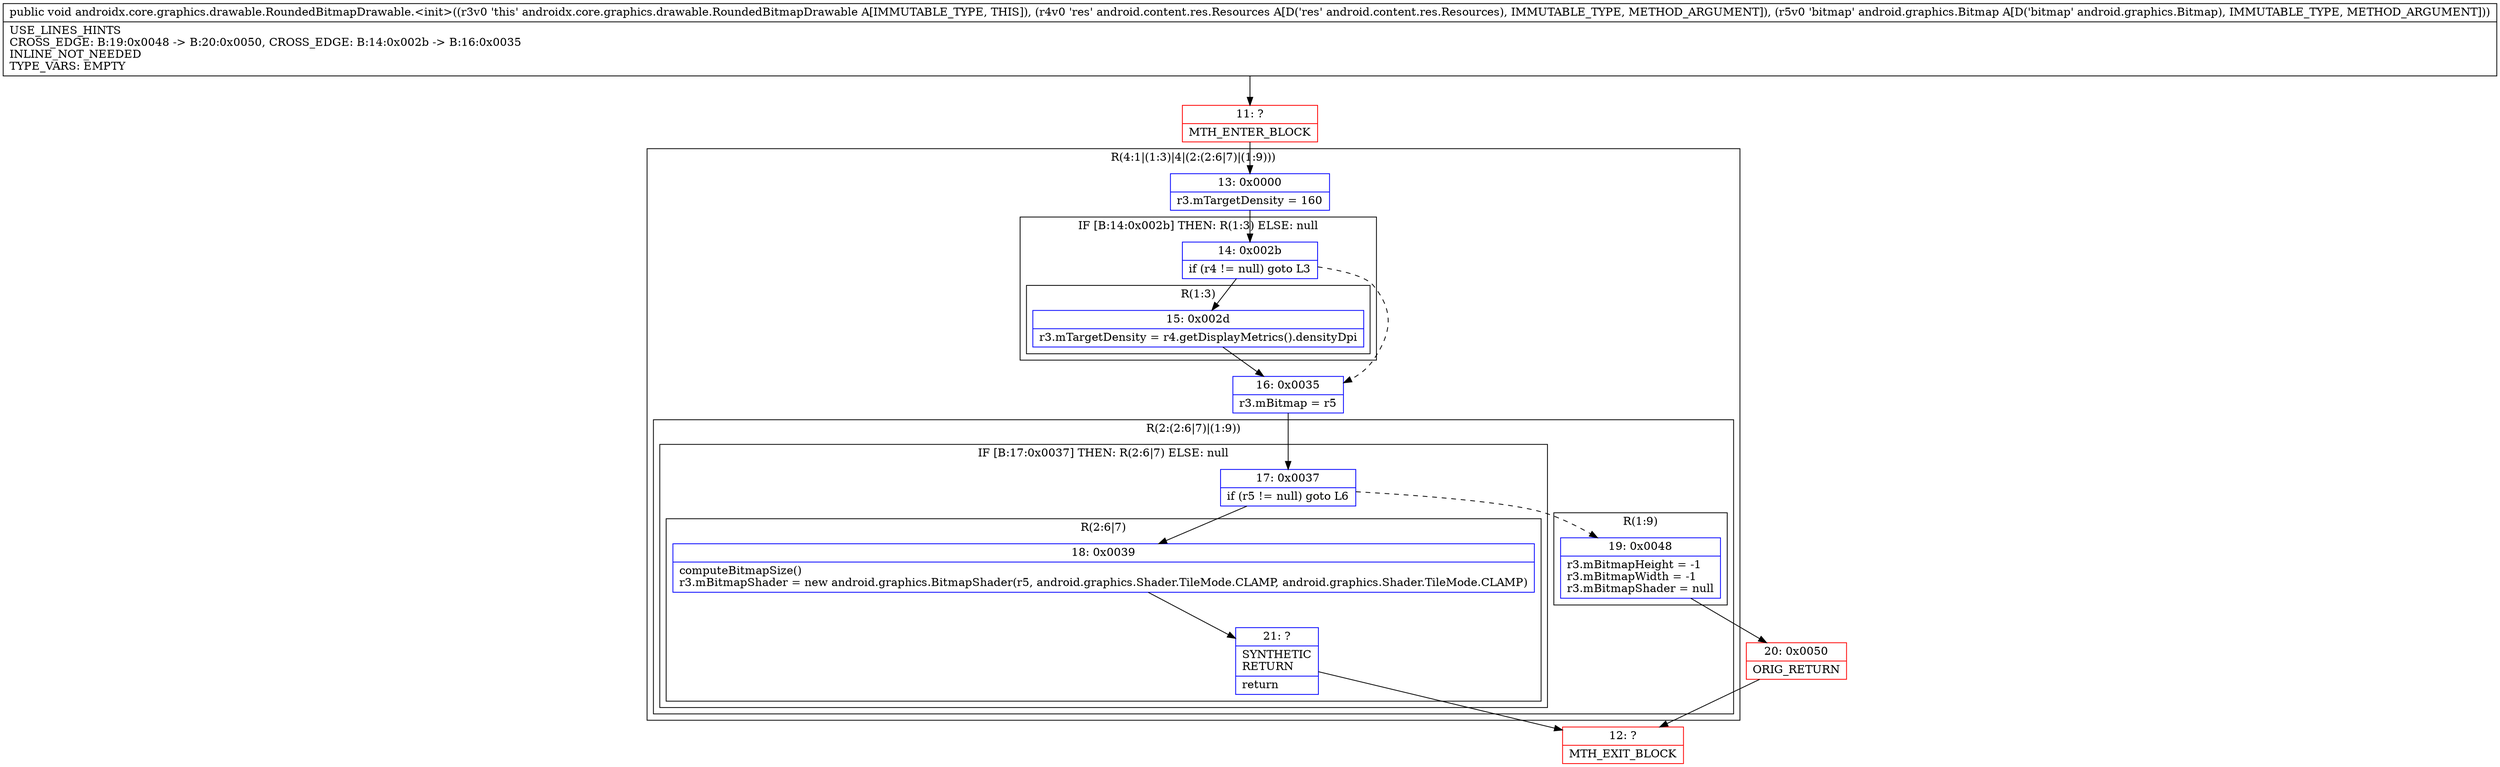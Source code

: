 digraph "CFG forandroidx.core.graphics.drawable.RoundedBitmapDrawable.\<init\>(Landroid\/content\/res\/Resources;Landroid\/graphics\/Bitmap;)V" {
subgraph cluster_Region_669838966 {
label = "R(4:1|(1:3)|4|(2:(2:6|7)|(1:9)))";
node [shape=record,color=blue];
Node_13 [shape=record,label="{13\:\ 0x0000|r3.mTargetDensity = 160\l}"];
subgraph cluster_IfRegion_1765726328 {
label = "IF [B:14:0x002b] THEN: R(1:3) ELSE: null";
node [shape=record,color=blue];
Node_14 [shape=record,label="{14\:\ 0x002b|if (r4 != null) goto L3\l}"];
subgraph cluster_Region_1226944940 {
label = "R(1:3)";
node [shape=record,color=blue];
Node_15 [shape=record,label="{15\:\ 0x002d|r3.mTargetDensity = r4.getDisplayMetrics().densityDpi\l}"];
}
}
Node_16 [shape=record,label="{16\:\ 0x0035|r3.mBitmap = r5\l}"];
subgraph cluster_Region_761600482 {
label = "R(2:(2:6|7)|(1:9))";
node [shape=record,color=blue];
subgraph cluster_IfRegion_1832574310 {
label = "IF [B:17:0x0037] THEN: R(2:6|7) ELSE: null";
node [shape=record,color=blue];
Node_17 [shape=record,label="{17\:\ 0x0037|if (r5 != null) goto L6\l}"];
subgraph cluster_Region_1918379425 {
label = "R(2:6|7)";
node [shape=record,color=blue];
Node_18 [shape=record,label="{18\:\ 0x0039|computeBitmapSize()\lr3.mBitmapShader = new android.graphics.BitmapShader(r5, android.graphics.Shader.TileMode.CLAMP, android.graphics.Shader.TileMode.CLAMP)\l}"];
Node_21 [shape=record,label="{21\:\ ?|SYNTHETIC\lRETURN\l|return\l}"];
}
}
subgraph cluster_Region_917526167 {
label = "R(1:9)";
node [shape=record,color=blue];
Node_19 [shape=record,label="{19\:\ 0x0048|r3.mBitmapHeight = \-1\lr3.mBitmapWidth = \-1\lr3.mBitmapShader = null\l}"];
}
}
}
Node_11 [shape=record,color=red,label="{11\:\ ?|MTH_ENTER_BLOCK\l}"];
Node_12 [shape=record,color=red,label="{12\:\ ?|MTH_EXIT_BLOCK\l}"];
Node_20 [shape=record,color=red,label="{20\:\ 0x0050|ORIG_RETURN\l}"];
MethodNode[shape=record,label="{public void androidx.core.graphics.drawable.RoundedBitmapDrawable.\<init\>((r3v0 'this' androidx.core.graphics.drawable.RoundedBitmapDrawable A[IMMUTABLE_TYPE, THIS]), (r4v0 'res' android.content.res.Resources A[D('res' android.content.res.Resources), IMMUTABLE_TYPE, METHOD_ARGUMENT]), (r5v0 'bitmap' android.graphics.Bitmap A[D('bitmap' android.graphics.Bitmap), IMMUTABLE_TYPE, METHOD_ARGUMENT]))  | USE_LINES_HINTS\lCROSS_EDGE: B:19:0x0048 \-\> B:20:0x0050, CROSS_EDGE: B:14:0x002b \-\> B:16:0x0035\lINLINE_NOT_NEEDED\lTYPE_VARS: EMPTY\l}"];
MethodNode -> Node_11;Node_13 -> Node_14;
Node_14 -> Node_15;
Node_14 -> Node_16[style=dashed];
Node_15 -> Node_16;
Node_16 -> Node_17;
Node_17 -> Node_18;
Node_17 -> Node_19[style=dashed];
Node_18 -> Node_21;
Node_21 -> Node_12;
Node_19 -> Node_20;
Node_11 -> Node_13;
Node_20 -> Node_12;
}


